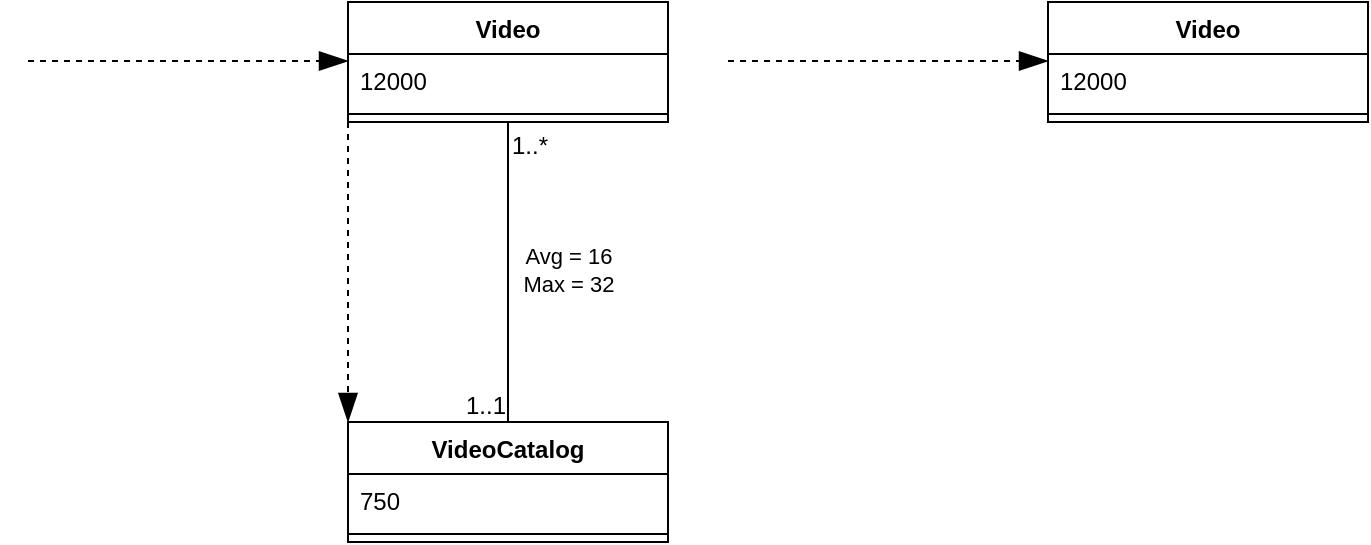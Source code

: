 <mxfile version="22.1.7" type="github" pages="13">
  <diagram name="Page-1" id="8zndmoRGGSP9FW35cJ_G">
    <mxGraphModel dx="794" dy="428" grid="1" gridSize="10" guides="1" tooltips="1" connect="1" arrows="1" fold="1" page="1" pageScale="1" pageWidth="850" pageHeight="1100" math="0" shadow="0">
      <root>
        <mxCell id="0" />
        <mxCell id="1" parent="0" />
        <mxCell id="oubgCRZsgGD5w85jZlzd-23" value="" style="endArrow=none;html=1;rounded=0;entryX=0.5;entryY=0;entryDx=0;entryDy=0;edgeStyle=orthogonalEdgeStyle;exitX=0.5;exitY=1;exitDx=0;exitDy=0;" parent="1" source="oubgCRZsgGD5w85jZlzd-27" target="oubgCRZsgGD5w85jZlzd-34" edge="1">
          <mxGeometry relative="1" as="geometry">
            <mxPoint x="499.75" y="780" as="sourcePoint" />
            <mxPoint x="539.75" y="900" as="targetPoint" />
          </mxGeometry>
        </mxCell>
        <mxCell id="oubgCRZsgGD5w85jZlzd-24" value="1..*" style="resizable=0;html=1;whiteSpace=wrap;align=left;verticalAlign=bottom;" parent="oubgCRZsgGD5w85jZlzd-23" connectable="0" vertex="1">
          <mxGeometry x="-1" relative="1" as="geometry">
            <mxPoint y="20" as="offset" />
          </mxGeometry>
        </mxCell>
        <mxCell id="oubgCRZsgGD5w85jZlzd-25" value="1..1" style="resizable=0;html=1;whiteSpace=wrap;align=right;verticalAlign=bottom;" parent="oubgCRZsgGD5w85jZlzd-23" connectable="0" vertex="1">
          <mxGeometry x="1" relative="1" as="geometry" />
        </mxCell>
        <mxCell id="oubgCRZsgGD5w85jZlzd-42" value="&lt;div&gt;Avg = 16&lt;br&gt;&lt;/div&gt;&lt;div&gt;Max = 32&lt;br&gt;&lt;/div&gt;" style="edgeLabel;html=1;align=center;verticalAlign=middle;resizable=0;points=[];" parent="oubgCRZsgGD5w85jZlzd-23" vertex="1" connectable="0">
          <mxGeometry x="-0.013" y="-1" relative="1" as="geometry">
            <mxPoint x="31" as="offset" />
          </mxGeometry>
        </mxCell>
        <mxCell id="oubgCRZsgGD5w85jZlzd-27" value="Video" style="swimlane;fontStyle=1;align=center;verticalAlign=top;childLayout=stackLayout;horizontal=1;startSize=26;horizontalStack=0;resizeParent=1;resizeParentMax=0;resizeLast=0;collapsible=1;marginBottom=0;whiteSpace=wrap;html=1;" parent="1" vertex="1">
          <mxGeometry x="440" y="700" width="160" height="60" as="geometry" />
        </mxCell>
        <mxCell id="oubgCRZsgGD5w85jZlzd-28" value="12000" style="text;strokeColor=none;fillColor=none;align=left;verticalAlign=top;spacingLeft=4;spacingRight=4;overflow=hidden;rotatable=0;points=[[0,0.5],[1,0.5]];portConstraint=eastwest;whiteSpace=wrap;html=1;" parent="oubgCRZsgGD5w85jZlzd-27" vertex="1">
          <mxGeometry y="26" width="160" height="26" as="geometry" />
        </mxCell>
        <mxCell id="oubgCRZsgGD5w85jZlzd-29" value="" style="line;strokeWidth=1;fillColor=none;align=left;verticalAlign=middle;spacingTop=-1;spacingLeft=3;spacingRight=3;rotatable=0;labelPosition=right;points=[];portConstraint=eastwest;strokeColor=inherit;" parent="oubgCRZsgGD5w85jZlzd-27" vertex="1">
          <mxGeometry y="52" width="160" height="8" as="geometry" />
        </mxCell>
        <mxCell id="oubgCRZsgGD5w85jZlzd-34" value="VideoCatalog" style="swimlane;fontStyle=1;align=center;verticalAlign=top;childLayout=stackLayout;horizontal=1;startSize=26;horizontalStack=0;resizeParent=1;resizeParentMax=0;resizeLast=0;collapsible=1;marginBottom=0;whiteSpace=wrap;html=1;" parent="1" vertex="1">
          <mxGeometry x="440" y="910" width="160" height="60" as="geometry" />
        </mxCell>
        <mxCell id="oubgCRZsgGD5w85jZlzd-35" value="750" style="text;strokeColor=none;fillColor=none;align=left;verticalAlign=top;spacingLeft=4;spacingRight=4;overflow=hidden;rotatable=0;points=[[0,0.5],[1,0.5]];portConstraint=eastwest;whiteSpace=wrap;html=1;" parent="oubgCRZsgGD5w85jZlzd-34" vertex="1">
          <mxGeometry y="26" width="160" height="26" as="geometry" />
        </mxCell>
        <mxCell id="oubgCRZsgGD5w85jZlzd-36" value="" style="line;strokeWidth=1;fillColor=none;align=left;verticalAlign=middle;spacingTop=-1;spacingLeft=3;spacingRight=3;rotatable=0;labelPosition=right;points=[];portConstraint=eastwest;strokeColor=inherit;" parent="oubgCRZsgGD5w85jZlzd-34" vertex="1">
          <mxGeometry y="52" width="160" height="8" as="geometry" />
        </mxCell>
        <mxCell id="oubgCRZsgGD5w85jZlzd-38" value="" style="endArrow=blockThin;dashed=1;endFill=1;endSize=12;html=1;rounded=0;" parent="1" edge="1">
          <mxGeometry width="160" relative="1" as="geometry">
            <mxPoint x="280" y="729.5" as="sourcePoint" />
            <mxPoint x="440" y="729.5" as="targetPoint" />
          </mxGeometry>
        </mxCell>
        <mxCell id="oubgCRZsgGD5w85jZlzd-39" value="" style="endArrow=blockThin;dashed=1;endFill=1;endSize=12;html=1;rounded=0;exitX=0;exitY=1;exitDx=0;exitDy=0;entryX=0;entryY=0;entryDx=0;entryDy=0;" parent="1" source="oubgCRZsgGD5w85jZlzd-27" target="oubgCRZsgGD5w85jZlzd-34" edge="1">
          <mxGeometry width="160" relative="1" as="geometry">
            <mxPoint x="380" y="780" as="sourcePoint" />
            <mxPoint x="380" y="910" as="targetPoint" />
          </mxGeometry>
        </mxCell>
        <mxCell id="Sg9U2hRIsdWoWbIAjD2T-41" value="Video" style="swimlane;fontStyle=1;align=center;verticalAlign=top;childLayout=stackLayout;horizontal=1;startSize=26;horizontalStack=0;resizeParent=1;resizeParentMax=0;resizeLast=0;collapsible=1;marginBottom=0;whiteSpace=wrap;html=1;" parent="1" vertex="1">
          <mxGeometry x="790" y="700" width="160" height="60" as="geometry" />
        </mxCell>
        <mxCell id="Sg9U2hRIsdWoWbIAjD2T-42" value="12000" style="text;strokeColor=none;fillColor=none;align=left;verticalAlign=top;spacingLeft=4;spacingRight=4;overflow=hidden;rotatable=0;points=[[0,0.5],[1,0.5]];portConstraint=eastwest;whiteSpace=wrap;html=1;" parent="Sg9U2hRIsdWoWbIAjD2T-41" vertex="1">
          <mxGeometry y="26" width="160" height="26" as="geometry" />
        </mxCell>
        <mxCell id="Sg9U2hRIsdWoWbIAjD2T-43" value="" style="line;strokeWidth=1;fillColor=none;align=left;verticalAlign=middle;spacingTop=-1;spacingLeft=3;spacingRight=3;rotatable=0;labelPosition=right;points=[];portConstraint=eastwest;strokeColor=inherit;" parent="Sg9U2hRIsdWoWbIAjD2T-41" vertex="1">
          <mxGeometry y="52" width="160" height="8" as="geometry" />
        </mxCell>
        <mxCell id="Sg9U2hRIsdWoWbIAjD2T-47" value="" style="endArrow=blockThin;dashed=1;endFill=1;endSize=12;html=1;rounded=0;" parent="1" edge="1">
          <mxGeometry width="160" relative="1" as="geometry">
            <mxPoint x="630" y="729.5" as="sourcePoint" />
            <mxPoint x="790" y="729.5" as="targetPoint" />
          </mxGeometry>
        </mxCell>
      </root>
    </mxGraphModel>
  </diagram>
  <diagram id="RqBjmB8ws8-ZGiWc76XD" name="Page-2">
    <mxGraphModel dx="794" dy="428" grid="1" gridSize="10" guides="1" tooltips="1" connect="1" arrows="1" fold="1" page="1" pageScale="1" pageWidth="850" pageHeight="1100" math="0" shadow="0">
      <root>
        <mxCell id="0" />
        <mxCell id="1" parent="0" />
        <mxCell id="eXPibMoz9jVK8KqCAW26-1" value="Video" style="swimlane;fontStyle=1;align=center;verticalAlign=top;childLayout=stackLayout;horizontal=1;startSize=26;horizontalStack=0;resizeParent=1;resizeParentMax=0;resizeLast=0;collapsible=1;marginBottom=0;whiteSpace=wrap;html=1;" parent="1" vertex="1">
          <mxGeometry x="790" y="700" width="160" height="60" as="geometry" />
        </mxCell>
        <mxCell id="eXPibMoz9jVK8KqCAW26-2" value="12000" style="text;strokeColor=none;fillColor=none;align=left;verticalAlign=top;spacingLeft=4;spacingRight=4;overflow=hidden;rotatable=0;points=[[0,0.5],[1,0.5]];portConstraint=eastwest;whiteSpace=wrap;html=1;" parent="eXPibMoz9jVK8KqCAW26-1" vertex="1">
          <mxGeometry y="26" width="160" height="26" as="geometry" />
        </mxCell>
        <mxCell id="eXPibMoz9jVK8KqCAW26-3" value="" style="line;strokeWidth=1;fillColor=none;align=left;verticalAlign=middle;spacingTop=-1;spacingLeft=3;spacingRight=3;rotatable=0;labelPosition=right;points=[];portConstraint=eastwest;strokeColor=inherit;" parent="eXPibMoz9jVK8KqCAW26-1" vertex="1">
          <mxGeometry y="52" width="160" height="8" as="geometry" />
        </mxCell>
        <mxCell id="eXPibMoz9jVK8KqCAW26-4" value="" style="endArrow=blockThin;dashed=1;endFill=1;endSize=12;html=1;rounded=0;" parent="1" edge="1">
          <mxGeometry width="160" relative="1" as="geometry">
            <mxPoint x="630" y="729.5" as="sourcePoint" />
            <mxPoint x="790" y="729.5" as="targetPoint" />
          </mxGeometry>
        </mxCell>
      </root>
    </mxGraphModel>
  </diagram>
  <diagram id="A3CIpt2fGK6rwuqY_f4z" name="Page-3">
    <mxGraphModel dx="794" dy="428" grid="1" gridSize="10" guides="1" tooltips="1" connect="1" arrows="1" fold="1" page="1" pageScale="1" pageWidth="850" pageHeight="1100" math="0" shadow="0">
      <root>
        <mxCell id="0" />
        <mxCell id="1" parent="0" />
        <mxCell id="uZHLvwf--MaZreyzb35A-1" value="" style="endArrow=none;html=1;rounded=0;entryX=0.5;entryY=0;entryDx=0;entryDy=0;edgeStyle=orthogonalEdgeStyle;exitX=0.5;exitY=1;exitDx=0;exitDy=0;" parent="1" source="uZHLvwf--MaZreyzb35A-5" target="uZHLvwf--MaZreyzb35A-8" edge="1">
          <mxGeometry relative="1" as="geometry">
            <mxPoint x="289.75" y="720" as="sourcePoint" />
            <mxPoint x="329.75" y="840" as="targetPoint" />
          </mxGeometry>
        </mxCell>
        <mxCell id="uZHLvwf--MaZreyzb35A-2" value="1..*" style="resizable=0;html=1;whiteSpace=wrap;align=left;verticalAlign=bottom;" parent="uZHLvwf--MaZreyzb35A-1" connectable="0" vertex="1">
          <mxGeometry x="-1" relative="1" as="geometry">
            <mxPoint y="20" as="offset" />
          </mxGeometry>
        </mxCell>
        <mxCell id="uZHLvwf--MaZreyzb35A-3" value="1..1" style="resizable=0;html=1;whiteSpace=wrap;align=right;verticalAlign=bottom;" parent="uZHLvwf--MaZreyzb35A-1" connectable="0" vertex="1">
          <mxGeometry x="1" relative="1" as="geometry" />
        </mxCell>
        <mxCell id="uZHLvwf--MaZreyzb35A-4" value="&lt;div&gt;Avg = 5&lt;br&gt;&lt;/div&gt;&lt;div&gt;Max = 10&lt;br&gt;&lt;/div&gt;" style="edgeLabel;html=1;align=center;verticalAlign=middle;resizable=0;points=[];" parent="uZHLvwf--MaZreyzb35A-1" vertex="1" connectable="0">
          <mxGeometry x="-0.013" y="-1" relative="1" as="geometry">
            <mxPoint x="31" as="offset" />
          </mxGeometry>
        </mxCell>
        <mxCell id="uZHLvwf--MaZreyzb35A-5" value="Video" style="swimlane;fontStyle=1;align=center;verticalAlign=top;childLayout=stackLayout;horizontal=1;startSize=26;horizontalStack=0;resizeParent=1;resizeParentMax=0;resizeLast=0;collapsible=1;marginBottom=0;whiteSpace=wrap;html=1;" parent="1" vertex="1">
          <mxGeometry x="230" y="640" width="160" height="60" as="geometry" />
        </mxCell>
        <mxCell id="uZHLvwf--MaZreyzb35A-6" value="12000" style="text;strokeColor=none;fillColor=none;align=left;verticalAlign=top;spacingLeft=4;spacingRight=4;overflow=hidden;rotatable=0;points=[[0,0.5],[1,0.5]];portConstraint=eastwest;whiteSpace=wrap;html=1;" parent="uZHLvwf--MaZreyzb35A-5" vertex="1">
          <mxGeometry y="26" width="160" height="26" as="geometry" />
        </mxCell>
        <mxCell id="uZHLvwf--MaZreyzb35A-7" value="" style="line;strokeWidth=1;fillColor=none;align=left;verticalAlign=middle;spacingTop=-1;spacingLeft=3;spacingRight=3;rotatable=0;labelPosition=right;points=[];portConstraint=eastwest;strokeColor=inherit;" parent="uZHLvwf--MaZreyzb35A-5" vertex="1">
          <mxGeometry y="52" width="160" height="8" as="geometry" />
        </mxCell>
        <mxCell id="uZHLvwf--MaZreyzb35A-8" value="VideoMemberRental" style="swimlane;fontStyle=1;align=center;verticalAlign=top;childLayout=stackLayout;horizontal=1;startSize=26;horizontalStack=0;resizeParent=1;resizeParentMax=0;resizeLast=0;collapsible=1;marginBottom=0;whiteSpace=wrap;html=1;" parent="1" vertex="1">
          <mxGeometry x="230" y="850" width="160" height="60" as="geometry" />
        </mxCell>
        <mxCell id="uZHLvwf--MaZreyzb35A-9" value="60000" style="text;strokeColor=none;fillColor=none;align=left;verticalAlign=top;spacingLeft=4;spacingRight=4;overflow=hidden;rotatable=0;points=[[0,0.5],[1,0.5]];portConstraint=eastwest;whiteSpace=wrap;html=1;" parent="uZHLvwf--MaZreyzb35A-8" vertex="1">
          <mxGeometry y="26" width="160" height="26" as="geometry" />
        </mxCell>
        <mxCell id="uZHLvwf--MaZreyzb35A-10" value="" style="line;strokeWidth=1;fillColor=none;align=left;verticalAlign=middle;spacingTop=-1;spacingLeft=3;spacingRight=3;rotatable=0;labelPosition=right;points=[];portConstraint=eastwest;strokeColor=inherit;" parent="uZHLvwf--MaZreyzb35A-8" vertex="1">
          <mxGeometry y="52" width="160" height="8" as="geometry" />
        </mxCell>
        <mxCell id="uZHLvwf--MaZreyzb35A-11" value="" style="endArrow=blockThin;dashed=1;endFill=1;endSize=12;html=1;rounded=0;exitX=0;exitY=1;exitDx=0;exitDy=0;entryX=0;entryY=0;entryDx=0;entryDy=0;" parent="1" source="uZHLvwf--MaZreyzb35A-5" target="uZHLvwf--MaZreyzb35A-8" edge="1">
          <mxGeometry width="160" relative="1" as="geometry">
            <mxPoint x="170" y="720" as="sourcePoint" />
            <mxPoint x="170" y="850" as="targetPoint" />
          </mxGeometry>
        </mxCell>
        <mxCell id="kSC9oeQ1fjTpK-mGKVbh-1" value="" style="endArrow=blockThin;dashed=1;endFill=1;endSize=12;html=1;rounded=0;entryX=0;entryY=0.5;entryDx=0;entryDy=0;" edge="1" parent="1" target="uZHLvwf--MaZreyzb35A-5">
          <mxGeometry width="160" relative="1" as="geometry">
            <mxPoint x="90" y="670" as="sourcePoint" />
            <mxPoint x="210" y="669.5" as="targetPoint" />
          </mxGeometry>
        </mxCell>
      </root>
    </mxGraphModel>
  </diagram>
  <diagram id="MyeqQbY0si9t0fEm3SNW" name="Page-4">
    <mxGraphModel dx="794" dy="428" grid="1" gridSize="10" guides="1" tooltips="1" connect="1" arrows="1" fold="1" page="1" pageScale="1" pageWidth="850" pageHeight="1100" math="0" shadow="0">
      <root>
        <mxCell id="0" />
        <mxCell id="1" parent="0" />
        <mxCell id="2Ktxm0EeFWOukJVFdq4J-1" value="" style="endArrow=none;html=1;rounded=0;entryX=0.5;entryY=0;entryDx=0;entryDy=0;edgeStyle=orthogonalEdgeStyle;exitX=0.5;exitY=1;exitDx=0;exitDy=0;" edge="1" parent="1" source="2Ktxm0EeFWOukJVFdq4J-5" target="2Ktxm0EeFWOukJVFdq4J-8">
          <mxGeometry relative="1" as="geometry">
            <mxPoint x="289.75" y="720" as="sourcePoint" />
            <mxPoint x="329.75" y="840" as="targetPoint" />
          </mxGeometry>
        </mxCell>
        <mxCell id="2Ktxm0EeFWOukJVFdq4J-2" value="1..*" style="resizable=0;html=1;whiteSpace=wrap;align=left;verticalAlign=bottom;" connectable="0" vertex="1" parent="2Ktxm0EeFWOukJVFdq4J-1">
          <mxGeometry x="-1" relative="1" as="geometry">
            <mxPoint y="20" as="offset" />
          </mxGeometry>
        </mxCell>
        <mxCell id="2Ktxm0EeFWOukJVFdq4J-3" value="1..1" style="resizable=0;html=1;whiteSpace=wrap;align=right;verticalAlign=bottom;" connectable="0" vertex="1" parent="2Ktxm0EeFWOukJVFdq4J-1">
          <mxGeometry x="1" relative="1" as="geometry" />
        </mxCell>
        <mxCell id="2Ktxm0EeFWOukJVFdq4J-4" value="&lt;div&gt;Avg = 30&lt;br&gt;&lt;/div&gt;&lt;div&gt;Max = 60&lt;/div&gt;" style="edgeLabel;html=1;align=center;verticalAlign=middle;resizable=0;points=[];" vertex="1" connectable="0" parent="2Ktxm0EeFWOukJVFdq4J-1">
          <mxGeometry x="-0.013" y="-1" relative="1" as="geometry">
            <mxPoint x="31" as="offset" />
          </mxGeometry>
        </mxCell>
        <mxCell id="2Ktxm0EeFWOukJVFdq4J-5" value="Branch" style="swimlane;fontStyle=1;align=center;verticalAlign=top;childLayout=stackLayout;horizontal=1;startSize=26;horizontalStack=0;resizeParent=1;resizeParentMax=0;resizeLast=0;collapsible=1;marginBottom=0;whiteSpace=wrap;html=1;" vertex="1" parent="1">
          <mxGeometry x="230" y="640" width="160" height="60" as="geometry" />
        </mxCell>
        <mxCell id="2Ktxm0EeFWOukJVFdq4J-6" value="100" style="text;strokeColor=none;fillColor=none;align=left;verticalAlign=top;spacingLeft=4;spacingRight=4;overflow=hidden;rotatable=0;points=[[0,0.5],[1,0.5]];portConstraint=eastwest;whiteSpace=wrap;html=1;" vertex="1" parent="2Ktxm0EeFWOukJVFdq4J-5">
          <mxGeometry y="26" width="160" height="26" as="geometry" />
        </mxCell>
        <mxCell id="2Ktxm0EeFWOukJVFdq4J-7" value="" style="line;strokeWidth=1;fillColor=none;align=left;verticalAlign=middle;spacingTop=-1;spacingLeft=3;spacingRight=3;rotatable=0;labelPosition=right;points=[];portConstraint=eastwest;strokeColor=inherit;" vertex="1" parent="2Ktxm0EeFWOukJVFdq4J-5">
          <mxGeometry y="52" width="160" height="8" as="geometry" />
        </mxCell>
        <mxCell id="2Ktxm0EeFWOukJVFdq4J-8" value="Staff" style="swimlane;fontStyle=1;align=center;verticalAlign=top;childLayout=stackLayout;horizontal=1;startSize=26;horizontalStack=0;resizeParent=1;resizeParentMax=0;resizeLast=0;collapsible=1;marginBottom=0;whiteSpace=wrap;html=1;" vertex="1" parent="1">
          <mxGeometry x="230" y="850" width="160" height="60" as="geometry" />
        </mxCell>
        <mxCell id="2Ktxm0EeFWOukJVFdq4J-9" value="3000" style="text;strokeColor=none;fillColor=none;align=left;verticalAlign=top;spacingLeft=4;spacingRight=4;overflow=hidden;rotatable=0;points=[[0,0.5],[1,0.5]];portConstraint=eastwest;whiteSpace=wrap;html=1;" vertex="1" parent="2Ktxm0EeFWOukJVFdq4J-8">
          <mxGeometry y="26" width="160" height="26" as="geometry" />
        </mxCell>
        <mxCell id="2Ktxm0EeFWOukJVFdq4J-10" value="" style="line;strokeWidth=1;fillColor=none;align=left;verticalAlign=middle;spacingTop=-1;spacingLeft=3;spacingRight=3;rotatable=0;labelPosition=right;points=[];portConstraint=eastwest;strokeColor=inherit;" vertex="1" parent="2Ktxm0EeFWOukJVFdq4J-8">
          <mxGeometry y="52" width="160" height="8" as="geometry" />
        </mxCell>
        <mxCell id="2Ktxm0EeFWOukJVFdq4J-11" value="" style="endArrow=blockThin;dashed=1;endFill=1;endSize=12;html=1;rounded=0;exitX=0;exitY=0;exitDx=0;exitDy=0;entryX=0;entryY=1;entryDx=0;entryDy=0;" edge="1" parent="1" source="2Ktxm0EeFWOukJVFdq4J-8" target="2Ktxm0EeFWOukJVFdq4J-5">
          <mxGeometry width="160" relative="1" as="geometry">
            <mxPoint x="80" y="700" as="sourcePoint" />
            <mxPoint x="80" y="850" as="targetPoint" />
          </mxGeometry>
        </mxCell>
      </root>
    </mxGraphModel>
  </diagram>
  <diagram id="QPhwIjMVCmkgzqOqMrZy" name="Page-5">
    <mxGraphModel dx="794" dy="428" grid="1" gridSize="10" guides="1" tooltips="1" connect="1" arrows="1" fold="1" page="1" pageScale="1" pageWidth="850" pageHeight="1100" math="0" shadow="0">
      <root>
        <mxCell id="0" />
        <mxCell id="1" parent="0" />
        <mxCell id="9i_pTZtUAGtCZqcwmzKm-1" value="Staff" style="swimlane;fontStyle=1;align=center;verticalAlign=top;childLayout=stackLayout;horizontal=1;startSize=26;horizontalStack=0;resizeParent=1;resizeParentMax=0;resizeLast=0;collapsible=1;marginBottom=0;whiteSpace=wrap;html=1;" vertex="1" parent="1">
          <mxGeometry x="300" y="780" width="160" height="60" as="geometry" />
        </mxCell>
        <mxCell id="9i_pTZtUAGtCZqcwmzKm-2" value="3000" style="text;strokeColor=none;fillColor=none;align=left;verticalAlign=top;spacingLeft=4;spacingRight=4;overflow=hidden;rotatable=0;points=[[0,0.5],[1,0.5]];portConstraint=eastwest;whiteSpace=wrap;html=1;" vertex="1" parent="9i_pTZtUAGtCZqcwmzKm-1">
          <mxGeometry y="26" width="160" height="26" as="geometry" />
        </mxCell>
        <mxCell id="9i_pTZtUAGtCZqcwmzKm-3" value="" style="line;strokeWidth=1;fillColor=none;align=left;verticalAlign=middle;spacingTop=-1;spacingLeft=3;spacingRight=3;rotatable=0;labelPosition=right;points=[];portConstraint=eastwest;strokeColor=inherit;" vertex="1" parent="9i_pTZtUAGtCZqcwmzKm-1">
          <mxGeometry y="52" width="160" height="8" as="geometry" />
        </mxCell>
        <mxCell id="7ndAOg9JvIaBs_UPjWLD-1" value="" style="endArrow=blockThin;dashed=1;endFill=1;endSize=12;html=1;rounded=0;entryX=0;entryY=0.5;entryDx=0;entryDy=0;" edge="1" parent="1" target="9i_pTZtUAGtCZqcwmzKm-1">
          <mxGeometry width="160" relative="1" as="geometry">
            <mxPoint x="180" y="810" as="sourcePoint" />
            <mxPoint x="270" y="820" as="targetPoint" />
          </mxGeometry>
        </mxCell>
      </root>
    </mxGraphModel>
  </diagram>
  <diagram id="lAqT0I13JaN6s7Ubmxv6" name="Page-6">
    <mxGraphModel dx="1644" dy="428" grid="1" gridSize="10" guides="1" tooltips="1" connect="1" arrows="1" fold="1" page="1" pageScale="1" pageWidth="850" pageHeight="1100" math="0" shadow="0">
      <root>
        <mxCell id="0" />
        <mxCell id="1" parent="0" />
        <mxCell id="KFLCj11fPE-BJLLpyW5a-1" value="Branch" style="swimlane;fontStyle=1;align=center;verticalAlign=top;childLayout=stackLayout;horizontal=1;startSize=26;horizontalStack=0;resizeParent=1;resizeParentMax=0;resizeLast=0;collapsible=1;marginBottom=0;whiteSpace=wrap;html=1;" vertex="1" parent="1">
          <mxGeometry x="120" y="430" width="160" height="60" as="geometry" />
        </mxCell>
        <mxCell id="KFLCj11fPE-BJLLpyW5a-2" value="100" style="text;strokeColor=none;fillColor=none;align=left;verticalAlign=top;spacingLeft=4;spacingRight=4;overflow=hidden;rotatable=0;points=[[0,0.5],[1,0.5]];portConstraint=eastwest;whiteSpace=wrap;html=1;" vertex="1" parent="KFLCj11fPE-BJLLpyW5a-1">
          <mxGeometry y="26" width="160" height="26" as="geometry" />
        </mxCell>
        <mxCell id="KFLCj11fPE-BJLLpyW5a-3" value="" style="line;strokeWidth=1;fillColor=none;align=left;verticalAlign=middle;spacingTop=-1;spacingLeft=3;spacingRight=3;rotatable=0;labelPosition=right;points=[];portConstraint=eastwest;strokeColor=inherit;" vertex="1" parent="KFLCj11fPE-BJLLpyW5a-1">
          <mxGeometry y="52" width="160" height="8" as="geometry" />
        </mxCell>
        <mxCell id="dfufCNF8WeNuCIZaanJe-12" value="" style="endArrow=none;html=1;rounded=0;entryX=0.5;entryY=0;entryDx=0;entryDy=0;edgeStyle=orthogonalEdgeStyle;exitX=0.5;exitY=1;exitDx=0;exitDy=0;" edge="1" parent="1" source="dfufCNF8WeNuCIZaanJe-16" target="dfufCNF8WeNuCIZaanJe-19">
          <mxGeometry relative="1" as="geometry">
            <mxPoint x="499.75" y="510" as="sourcePoint" />
            <mxPoint x="539.75" y="630" as="targetPoint" />
          </mxGeometry>
        </mxCell>
        <mxCell id="dfufCNF8WeNuCIZaanJe-13" value="0..*" style="resizable=0;html=1;whiteSpace=wrap;align=left;verticalAlign=bottom;" connectable="0" vertex="1" parent="dfufCNF8WeNuCIZaanJe-12">
          <mxGeometry x="-1" relative="1" as="geometry">
            <mxPoint y="20" as="offset" />
          </mxGeometry>
        </mxCell>
        <mxCell id="dfufCNF8WeNuCIZaanJe-14" value="1..1" style="resizable=0;html=1;whiteSpace=wrap;align=right;verticalAlign=bottom;" connectable="0" vertex="1" parent="dfufCNF8WeNuCIZaanJe-12">
          <mxGeometry x="1" relative="1" as="geometry" />
        </mxCell>
        <mxCell id="dfufCNF8WeNuCIZaanJe-15" value="&lt;div&gt;Avg = 5&lt;br&gt;&lt;/div&gt;&lt;div&gt;Max = 10&lt;br&gt;&lt;/div&gt;" style="edgeLabel;html=1;align=center;verticalAlign=middle;resizable=0;points=[];" vertex="1" connectable="0" parent="dfufCNF8WeNuCIZaanJe-12">
          <mxGeometry x="-0.013" y="-1" relative="1" as="geometry">
            <mxPoint x="31" as="offset" />
          </mxGeometry>
        </mxCell>
        <mxCell id="dfufCNF8WeNuCIZaanJe-16" value="Video" style="swimlane;fontStyle=1;align=center;verticalAlign=top;childLayout=stackLayout;horizontal=1;startSize=26;horizontalStack=0;resizeParent=1;resizeParentMax=0;resizeLast=0;collapsible=1;marginBottom=0;whiteSpace=wrap;html=1;" vertex="1" parent="1">
          <mxGeometry x="440" y="430" width="160" height="60" as="geometry" />
        </mxCell>
        <mxCell id="dfufCNF8WeNuCIZaanJe-17" value="12000" style="text;strokeColor=none;fillColor=none;align=left;verticalAlign=top;spacingLeft=4;spacingRight=4;overflow=hidden;rotatable=0;points=[[0,0.5],[1,0.5]];portConstraint=eastwest;whiteSpace=wrap;html=1;" vertex="1" parent="dfufCNF8WeNuCIZaanJe-16">
          <mxGeometry y="26" width="160" height="26" as="geometry" />
        </mxCell>
        <mxCell id="dfufCNF8WeNuCIZaanJe-18" value="" style="line;strokeWidth=1;fillColor=none;align=left;verticalAlign=middle;spacingTop=-1;spacingLeft=3;spacingRight=3;rotatable=0;labelPosition=right;points=[];portConstraint=eastwest;strokeColor=inherit;" vertex="1" parent="dfufCNF8WeNuCIZaanJe-16">
          <mxGeometry y="52" width="160" height="8" as="geometry" />
        </mxCell>
        <mxCell id="dfufCNF8WeNuCIZaanJe-19" value="VideoMemberRental" style="swimlane;fontStyle=1;align=center;verticalAlign=top;childLayout=stackLayout;horizontal=1;startSize=26;horizontalStack=0;resizeParent=1;resizeParentMax=0;resizeLast=0;collapsible=1;marginBottom=0;whiteSpace=wrap;html=1;" vertex="1" parent="1">
          <mxGeometry x="440" y="640" width="160" height="60" as="geometry" />
        </mxCell>
        <mxCell id="dfufCNF8WeNuCIZaanJe-20" value="60000" style="text;strokeColor=none;fillColor=none;align=left;verticalAlign=top;spacingLeft=4;spacingRight=4;overflow=hidden;rotatable=0;points=[[0,0.5],[1,0.5]];portConstraint=eastwest;whiteSpace=wrap;html=1;" vertex="1" parent="dfufCNF8WeNuCIZaanJe-19">
          <mxGeometry y="26" width="160" height="26" as="geometry" />
        </mxCell>
        <mxCell id="dfufCNF8WeNuCIZaanJe-21" value="" style="line;strokeWidth=1;fillColor=none;align=left;verticalAlign=middle;spacingTop=-1;spacingLeft=3;spacingRight=3;rotatable=0;labelPosition=right;points=[];portConstraint=eastwest;strokeColor=inherit;" vertex="1" parent="dfufCNF8WeNuCIZaanJe-19">
          <mxGeometry y="52" width="160" height="8" as="geometry" />
        </mxCell>
        <mxCell id="dfufCNF8WeNuCIZaanJe-22" value="" style="endArrow=blockThin;dashed=1;endFill=1;endSize=12;html=1;rounded=0;exitX=0;exitY=1;exitDx=0;exitDy=0;entryX=0;entryY=0;entryDx=0;entryDy=0;" edge="1" parent="1" source="dfufCNF8WeNuCIZaanJe-16" target="dfufCNF8WeNuCIZaanJe-19">
          <mxGeometry width="160" relative="1" as="geometry">
            <mxPoint x="380" y="510" as="sourcePoint" />
            <mxPoint x="380" y="640" as="targetPoint" />
          </mxGeometry>
        </mxCell>
        <mxCell id="GftjugsbYjUYiBpmwVGw-1" value="" style="endArrow=blockThin;dashed=1;endFill=1;endSize=12;html=1;rounded=0;entryX=0;entryY=0.5;entryDx=0;entryDy=0;" edge="1" parent="1" target="KFLCj11fPE-BJLLpyW5a-1">
          <mxGeometry width="160" relative="1" as="geometry">
            <mxPoint x="-20" y="460" as="sourcePoint" />
            <mxPoint x="-40" y="660" as="targetPoint" />
          </mxGeometry>
        </mxCell>
        <mxCell id="GftjugsbYjUYiBpmwVGw-2" value="" style="endArrow=blockThin;dashed=1;endFill=1;endSize=12;html=1;rounded=0;exitX=1;exitY=1;exitDx=0;exitDy=0;entryX=0;entryY=1;entryDx=0;entryDy=0;" edge="1" parent="1" source="KFLCj11fPE-BJLLpyW5a-1" target="dfufCNF8WeNuCIZaanJe-16">
          <mxGeometry width="160" relative="1" as="geometry">
            <mxPoint x="360" y="360" as="sourcePoint" />
            <mxPoint x="360" y="510" as="targetPoint" />
          </mxGeometry>
        </mxCell>
        <mxCell id="GftjugsbYjUYiBpmwVGw-3" value="" style="endArrow=none;html=1;rounded=0;entryX=1;entryY=0.5;entryDx=0;entryDy=0;edgeStyle=orthogonalEdgeStyle;exitX=0;exitY=0.5;exitDx=0;exitDy=0;" edge="1" parent="1" source="dfufCNF8WeNuCIZaanJe-17" target="KFLCj11fPE-BJLLpyW5a-2">
          <mxGeometry relative="1" as="geometry">
            <mxPoint x="330" y="320" as="sourcePoint" />
            <mxPoint x="330" y="470" as="targetPoint" />
          </mxGeometry>
        </mxCell>
        <mxCell id="GftjugsbYjUYiBpmwVGw-4" value="1..*" style="resizable=0;html=1;whiteSpace=wrap;align=left;verticalAlign=bottom;" connectable="0" vertex="1" parent="GftjugsbYjUYiBpmwVGw-3">
          <mxGeometry x="-1" relative="1" as="geometry">
            <mxPoint x="-20" y="1" as="offset" />
          </mxGeometry>
        </mxCell>
        <mxCell id="GftjugsbYjUYiBpmwVGw-5" value="1..1" style="resizable=0;html=1;whiteSpace=wrap;align=right;verticalAlign=bottom;" connectable="0" vertex="1" parent="GftjugsbYjUYiBpmwVGw-3">
          <mxGeometry x="1" relative="1" as="geometry">
            <mxPoint x="20" as="offset" />
          </mxGeometry>
        </mxCell>
        <mxCell id="GftjugsbYjUYiBpmwVGw-6" value="&lt;div&gt;Avg = 120&lt;br&gt;&lt;/div&gt;&lt;div&gt;Max = 240&lt;br&gt;&lt;/div&gt;" style="edgeLabel;html=1;align=center;verticalAlign=middle;resizable=0;points=[];" vertex="1" connectable="0" parent="GftjugsbYjUYiBpmwVGw-3">
          <mxGeometry x="-0.013" y="-1" relative="1" as="geometry">
            <mxPoint x="-1" y="-18" as="offset" />
          </mxGeometry>
        </mxCell>
      </root>
    </mxGraphModel>
  </diagram>
  <diagram id="RKcr-MTvY858bc5qbznT" name="Page-7">
    <mxGraphModel dx="794" dy="428" grid="1" gridSize="10" guides="1" tooltips="1" connect="1" arrows="1" fold="1" page="1" pageScale="1" pageWidth="850" pageHeight="1100" math="0" shadow="0">
      <root>
        <mxCell id="0" />
        <mxCell id="1" parent="0" />
        <mxCell id="UYDMRJYtiV8PaxdG-e8X-1" value="VideoMemberRental" style="swimlane;fontStyle=1;align=center;verticalAlign=top;childLayout=stackLayout;horizontal=1;startSize=26;horizontalStack=0;resizeParent=1;resizeParentMax=0;resizeLast=0;collapsible=1;marginBottom=0;whiteSpace=wrap;html=1;" vertex="1" parent="1">
          <mxGeometry x="345" y="660" width="160" height="60" as="geometry" />
        </mxCell>
        <mxCell id="UYDMRJYtiV8PaxdG-e8X-2" value="60000" style="text;strokeColor=none;fillColor=none;align=left;verticalAlign=top;spacingLeft=4;spacingRight=4;overflow=hidden;rotatable=0;points=[[0,0.5],[1,0.5]];portConstraint=eastwest;whiteSpace=wrap;html=1;" vertex="1" parent="UYDMRJYtiV8PaxdG-e8X-1">
          <mxGeometry y="26" width="160" height="26" as="geometry" />
        </mxCell>
        <mxCell id="UYDMRJYtiV8PaxdG-e8X-3" value="" style="line;strokeWidth=1;fillColor=none;align=left;verticalAlign=middle;spacingTop=-1;spacingLeft=3;spacingRight=3;rotatable=0;labelPosition=right;points=[];portConstraint=eastwest;strokeColor=inherit;" vertex="1" parent="UYDMRJYtiV8PaxdG-e8X-1">
          <mxGeometry y="52" width="160" height="8" as="geometry" />
        </mxCell>
        <mxCell id="R_PS690AWQfTtC0TS775-1" value="" style="endArrow=blockThin;dashed=1;endFill=1;endSize=12;html=1;rounded=0;entryX=0;entryY=0.5;entryDx=0;entryDy=0;" edge="1" parent="1" target="UYDMRJYtiV8PaxdG-e8X-1">
          <mxGeometry width="160" relative="1" as="geometry">
            <mxPoint x="250" y="690" as="sourcePoint" />
            <mxPoint x="330" y="689.5" as="targetPoint" />
          </mxGeometry>
        </mxCell>
      </root>
    </mxGraphModel>
  </diagram>
  <diagram id="7mMaqYLfXdh97TFG-hVp" name="Page-8">
    <mxGraphModel dx="794" dy="428" grid="1" gridSize="10" guides="1" tooltips="1" connect="1" arrows="1" fold="1" page="1" pageScale="1" pageWidth="850" pageHeight="1100" math="0" shadow="0">
      <root>
        <mxCell id="0" />
        <mxCell id="1" parent="0" />
        <mxCell id="15Qhd14yaqZ12e7lJ9t0-1" value="" style="endArrow=none;html=1;rounded=0;entryX=0.5;entryY=0;entryDx=0;entryDy=0;edgeStyle=orthogonalEdgeStyle;exitX=0.5;exitY=1;exitDx=0;exitDy=0;" edge="1" parent="1" source="15Qhd14yaqZ12e7lJ9t0-5" target="15Qhd14yaqZ12e7lJ9t0-8">
          <mxGeometry relative="1" as="geometry">
            <mxPoint x="499.75" y="780" as="sourcePoint" />
            <mxPoint x="539.75" y="900" as="targetPoint" />
          </mxGeometry>
        </mxCell>
        <mxCell id="15Qhd14yaqZ12e7lJ9t0-2" value="1..*" style="resizable=0;html=1;whiteSpace=wrap;align=left;verticalAlign=bottom;" connectable="0" vertex="1" parent="15Qhd14yaqZ12e7lJ9t0-1">
          <mxGeometry x="-1" relative="1" as="geometry">
            <mxPoint y="20" as="offset" />
          </mxGeometry>
        </mxCell>
        <mxCell id="15Qhd14yaqZ12e7lJ9t0-3" value="1..1" style="resizable=0;html=1;whiteSpace=wrap;align=right;verticalAlign=bottom;" connectable="0" vertex="1" parent="15Qhd14yaqZ12e7lJ9t0-1">
          <mxGeometry x="1" relative="1" as="geometry" />
        </mxCell>
        <mxCell id="15Qhd14yaqZ12e7lJ9t0-4" value="&lt;div&gt;Avg = 16&lt;br&gt;&lt;/div&gt;&lt;div&gt;Max = 32&lt;br&gt;&lt;/div&gt;" style="edgeLabel;html=1;align=center;verticalAlign=middle;resizable=0;points=[];" vertex="1" connectable="0" parent="15Qhd14yaqZ12e7lJ9t0-1">
          <mxGeometry x="-0.013" y="-1" relative="1" as="geometry">
            <mxPoint x="31" as="offset" />
          </mxGeometry>
        </mxCell>
        <mxCell id="15Qhd14yaqZ12e7lJ9t0-5" value="Video" style="swimlane;fontStyle=1;align=center;verticalAlign=top;childLayout=stackLayout;horizontal=1;startSize=26;horizontalStack=0;resizeParent=1;resizeParentMax=0;resizeLast=0;collapsible=1;marginBottom=0;whiteSpace=wrap;html=1;" vertex="1" parent="1">
          <mxGeometry x="440" y="700" width="160" height="60" as="geometry" />
        </mxCell>
        <mxCell id="15Qhd14yaqZ12e7lJ9t0-6" value="12000" style="text;strokeColor=none;fillColor=none;align=left;verticalAlign=top;spacingLeft=4;spacingRight=4;overflow=hidden;rotatable=0;points=[[0,0.5],[1,0.5]];portConstraint=eastwest;whiteSpace=wrap;html=1;" vertex="1" parent="15Qhd14yaqZ12e7lJ9t0-5">
          <mxGeometry y="26" width="160" height="26" as="geometry" />
        </mxCell>
        <mxCell id="15Qhd14yaqZ12e7lJ9t0-7" value="" style="line;strokeWidth=1;fillColor=none;align=left;verticalAlign=middle;spacingTop=-1;spacingLeft=3;spacingRight=3;rotatable=0;labelPosition=right;points=[];portConstraint=eastwest;strokeColor=inherit;" vertex="1" parent="15Qhd14yaqZ12e7lJ9t0-5">
          <mxGeometry y="52" width="160" height="8" as="geometry" />
        </mxCell>
        <mxCell id="15Qhd14yaqZ12e7lJ9t0-8" value="VideoCatalog" style="swimlane;fontStyle=1;align=center;verticalAlign=top;childLayout=stackLayout;horizontal=1;startSize=26;horizontalStack=0;resizeParent=1;resizeParentMax=0;resizeLast=0;collapsible=1;marginBottom=0;whiteSpace=wrap;html=1;" vertex="1" parent="1">
          <mxGeometry x="440" y="910" width="160" height="60" as="geometry" />
        </mxCell>
        <mxCell id="15Qhd14yaqZ12e7lJ9t0-9" value="750" style="text;strokeColor=none;fillColor=none;align=left;verticalAlign=top;spacingLeft=4;spacingRight=4;overflow=hidden;rotatable=0;points=[[0,0.5],[1,0.5]];portConstraint=eastwest;whiteSpace=wrap;html=1;" vertex="1" parent="15Qhd14yaqZ12e7lJ9t0-8">
          <mxGeometry y="26" width="160" height="26" as="geometry" />
        </mxCell>
        <mxCell id="15Qhd14yaqZ12e7lJ9t0-10" value="" style="line;strokeWidth=1;fillColor=none;align=left;verticalAlign=middle;spacingTop=-1;spacingLeft=3;spacingRight=3;rotatable=0;labelPosition=right;points=[];portConstraint=eastwest;strokeColor=inherit;" vertex="1" parent="15Qhd14yaqZ12e7lJ9t0-8">
          <mxGeometry y="52" width="160" height="8" as="geometry" />
        </mxCell>
        <mxCell id="15Qhd14yaqZ12e7lJ9t0-11" value="" style="endArrow=blockThin;dashed=1;endFill=1;endSize=12;html=1;rounded=0;entryX=0;entryY=0.5;entryDx=0;entryDy=0;" edge="1" parent="1" target="15Qhd14yaqZ12e7lJ9t0-8">
          <mxGeometry width="160" relative="1" as="geometry">
            <mxPoint x="320" y="940" as="sourcePoint" />
            <mxPoint x="425" y="939.5" as="targetPoint" />
          </mxGeometry>
        </mxCell>
        <mxCell id="15Qhd14yaqZ12e7lJ9t0-12" value="" style="endArrow=blockThin;dashed=1;endFill=1;endSize=12;html=1;rounded=0;exitX=0;exitY=0;exitDx=0;exitDy=0;entryX=0;entryY=1;entryDx=0;entryDy=0;" edge="1" parent="1" source="15Qhd14yaqZ12e7lJ9t0-8" target="15Qhd14yaqZ12e7lJ9t0-5">
          <mxGeometry width="160" relative="1" as="geometry">
            <mxPoint x="350" y="740" as="sourcePoint" />
            <mxPoint x="350" y="890" as="targetPoint" />
          </mxGeometry>
        </mxCell>
        <mxCell id="twlz6b_9BrgDn5Wfc5SR-1" value="VideoMemberRental" style="swimlane;fontStyle=1;align=center;verticalAlign=top;childLayout=stackLayout;horizontal=1;startSize=26;horizontalStack=0;resizeParent=1;resizeParentMax=0;resizeLast=0;collapsible=1;marginBottom=0;whiteSpace=wrap;html=1;" vertex="1" parent="1">
          <mxGeometry x="750" y="700" width="160" height="60" as="geometry" />
        </mxCell>
        <mxCell id="twlz6b_9BrgDn5Wfc5SR-2" value="60000" style="text;strokeColor=none;fillColor=none;align=left;verticalAlign=top;spacingLeft=4;spacingRight=4;overflow=hidden;rotatable=0;points=[[0,0.5],[1,0.5]];portConstraint=eastwest;whiteSpace=wrap;html=1;" vertex="1" parent="twlz6b_9BrgDn5Wfc5SR-1">
          <mxGeometry y="26" width="160" height="26" as="geometry" />
        </mxCell>
        <mxCell id="twlz6b_9BrgDn5Wfc5SR-3" value="" style="line;strokeWidth=1;fillColor=none;align=left;verticalAlign=middle;spacingTop=-1;spacingLeft=3;spacingRight=3;rotatable=0;labelPosition=right;points=[];portConstraint=eastwest;strokeColor=inherit;" vertex="1" parent="twlz6b_9BrgDn5Wfc5SR-1">
          <mxGeometry y="52" width="160" height="8" as="geometry" />
        </mxCell>
        <mxCell id="mRkJiO7gC-MAxENyFXUh-1" value="" style="endArrow=none;html=1;rounded=0;entryX=0;entryY=0.5;entryDx=0;entryDy=0;edgeStyle=orthogonalEdgeStyle;exitX=1;exitY=0.5;exitDx=0;exitDy=0;" edge="1" parent="1" source="15Qhd14yaqZ12e7lJ9t0-6" target="twlz6b_9BrgDn5Wfc5SR-2">
          <mxGeometry relative="1" as="geometry">
            <mxPoint x="720" y="780" as="sourcePoint" />
            <mxPoint x="720" y="930" as="targetPoint" />
          </mxGeometry>
        </mxCell>
        <mxCell id="mRkJiO7gC-MAxENyFXUh-2" value="1..*" style="resizable=0;html=1;whiteSpace=wrap;align=left;verticalAlign=bottom;" connectable="0" vertex="1" parent="mRkJiO7gC-MAxENyFXUh-1">
          <mxGeometry x="-1" relative="1" as="geometry">
            <mxPoint y="20" as="offset" />
          </mxGeometry>
        </mxCell>
        <mxCell id="mRkJiO7gC-MAxENyFXUh-3" value="1..1" style="resizable=0;html=1;whiteSpace=wrap;align=right;verticalAlign=bottom;" connectable="0" vertex="1" parent="mRkJiO7gC-MAxENyFXUh-1">
          <mxGeometry x="1" relative="1" as="geometry" />
        </mxCell>
        <mxCell id="mRkJiO7gC-MAxENyFXUh-4" value="&lt;div&gt;Avg = 5&lt;br&gt;&lt;/div&gt;&lt;div&gt;Max = 10&lt;br&gt;&lt;/div&gt;" style="edgeLabel;html=1;align=center;verticalAlign=middle;resizable=0;points=[];" vertex="1" connectable="0" parent="mRkJiO7gC-MAxENyFXUh-1">
          <mxGeometry x="-0.013" y="-1" relative="1" as="geometry">
            <mxPoint x="6" y="20" as="offset" />
          </mxGeometry>
        </mxCell>
        <mxCell id="wrjDPLi-ltej_XmtUCtR-1" value="" style="endArrow=blockThin;dashed=1;endFill=1;endSize=12;html=1;rounded=0;exitX=1;exitY=0;exitDx=0;exitDy=0;entryX=0;entryY=0;entryDx=0;entryDy=0;" edge="1" parent="1" source="15Qhd14yaqZ12e7lJ9t0-5" target="twlz6b_9BrgDn5Wfc5SR-1">
          <mxGeometry width="160" relative="1" as="geometry">
            <mxPoint x="680" y="780" as="sourcePoint" />
            <mxPoint x="680" y="930" as="targetPoint" />
          </mxGeometry>
        </mxCell>
      </root>
    </mxGraphModel>
  </diagram>
  <diagram id="bNvnmGvjWoHDuo2axn9D" name="Page-9">
    <mxGraphModel dx="794" dy="428" grid="1" gridSize="10" guides="1" tooltips="1" connect="1" arrows="1" fold="1" page="1" pageScale="1" pageWidth="850" pageHeight="1100" math="0" shadow="0">
      <root>
        <mxCell id="0" />
        <mxCell id="1" parent="0" />
        <mxCell id="jzFo1oAV6Am3my5cun3_-1" value="Member" style="swimlane;fontStyle=1;align=center;verticalAlign=top;childLayout=stackLayout;horizontal=1;startSize=26;horizontalStack=0;resizeParent=1;resizeParentMax=0;resizeLast=0;collapsible=1;marginBottom=0;whiteSpace=wrap;html=1;" vertex="1" parent="1">
          <mxGeometry x="345" y="660" width="160" height="60" as="geometry" />
        </mxCell>
        <mxCell id="jzFo1oAV6Am3my5cun3_-2" value="120000" style="text;strokeColor=none;fillColor=none;align=left;verticalAlign=top;spacingLeft=4;spacingRight=4;overflow=hidden;rotatable=0;points=[[0,0.5],[1,0.5]];portConstraint=eastwest;whiteSpace=wrap;html=1;" vertex="1" parent="jzFo1oAV6Am3my5cun3_-1">
          <mxGeometry y="26" width="160" height="26" as="geometry" />
        </mxCell>
        <mxCell id="jzFo1oAV6Am3my5cun3_-3" value="" style="line;strokeWidth=1;fillColor=none;align=left;verticalAlign=middle;spacingTop=-1;spacingLeft=3;spacingRight=3;rotatable=0;labelPosition=right;points=[];portConstraint=eastwest;strokeColor=inherit;" vertex="1" parent="jzFo1oAV6Am3my5cun3_-1">
          <mxGeometry y="52" width="160" height="8" as="geometry" />
        </mxCell>
        <mxCell id="jzFo1oAV6Am3my5cun3_-4" value="" style="endArrow=blockThin;dashed=1;endFill=1;endSize=12;html=1;rounded=0;entryX=0;entryY=0.5;entryDx=0;entryDy=0;" edge="1" parent="1" target="jzFo1oAV6Am3my5cun3_-1">
          <mxGeometry width="160" relative="1" as="geometry">
            <mxPoint x="250" y="690" as="sourcePoint" />
            <mxPoint x="330" y="689.5" as="targetPoint" />
          </mxGeometry>
        </mxCell>
        <mxCell id="5ewYMKq0ShVCzNRUqpCt-1" value="VideoMemberRental" style="swimlane;fontStyle=1;align=center;verticalAlign=top;childLayout=stackLayout;horizontal=1;startSize=26;horizontalStack=0;resizeParent=1;resizeParentMax=0;resizeLast=0;collapsible=1;marginBottom=0;whiteSpace=wrap;html=1;" vertex="1" parent="1">
          <mxGeometry x="345" y="870" width="160" height="60" as="geometry" />
        </mxCell>
        <mxCell id="5ewYMKq0ShVCzNRUqpCt-2" value="60000" style="text;strokeColor=none;fillColor=none;align=left;verticalAlign=top;spacingLeft=4;spacingRight=4;overflow=hidden;rotatable=0;points=[[0,0.5],[1,0.5]];portConstraint=eastwest;whiteSpace=wrap;html=1;" vertex="1" parent="5ewYMKq0ShVCzNRUqpCt-1">
          <mxGeometry y="26" width="160" height="26" as="geometry" />
        </mxCell>
        <mxCell id="5ewYMKq0ShVCzNRUqpCt-3" value="" style="line;strokeWidth=1;fillColor=none;align=left;verticalAlign=middle;spacingTop=-1;spacingLeft=3;spacingRight=3;rotatable=0;labelPosition=right;points=[];portConstraint=eastwest;strokeColor=inherit;" vertex="1" parent="5ewYMKq0ShVCzNRUqpCt-1">
          <mxGeometry y="52" width="160" height="8" as="geometry" />
        </mxCell>
        <mxCell id="5ewYMKq0ShVCzNRUqpCt-4" value="" style="endArrow=none;html=1;rounded=0;entryX=0.5;entryY=1;entryDx=0;entryDy=0;edgeStyle=orthogonalEdgeStyle;exitX=0.5;exitY=0;exitDx=0;exitDy=0;" edge="1" parent="1" source="5ewYMKq0ShVCzNRUqpCt-1" target="jzFo1oAV6Am3my5cun3_-1">
          <mxGeometry relative="1" as="geometry">
            <mxPoint x="560" y="735" as="sourcePoint" />
            <mxPoint x="850" y="707" as="targetPoint" />
          </mxGeometry>
        </mxCell>
        <mxCell id="5ewYMKq0ShVCzNRUqpCt-5" value="" style="resizable=0;html=1;whiteSpace=wrap;align=left;verticalAlign=bottom;" connectable="0" vertex="1" parent="5ewYMKq0ShVCzNRUqpCt-4">
          <mxGeometry x="-1" relative="1" as="geometry" />
        </mxCell>
        <mxCell id="5ewYMKq0ShVCzNRUqpCt-6" value="1..1" style="resizable=0;html=1;whiteSpace=wrap;align=right;verticalAlign=bottom;" connectable="0" vertex="1" parent="5ewYMKq0ShVCzNRUqpCt-4">
          <mxGeometry x="1" relative="1" as="geometry">
            <mxPoint x="25" y="20" as="offset" />
          </mxGeometry>
        </mxCell>
        <mxCell id="5ewYMKq0ShVCzNRUqpCt-7" value="0..*" style="edgeLabel;html=1;align=center;verticalAlign=middle;resizable=0;points=[];" vertex="1" connectable="0" parent="5ewYMKq0ShVCzNRUqpCt-4">
          <mxGeometry x="-0.843" y="3" relative="1" as="geometry">
            <mxPoint x="18" y="2" as="offset" />
          </mxGeometry>
        </mxCell>
        <mxCell id="ts66dLf3t6sbDdIh9irf-2" value="&lt;div&gt;Avg = 2&lt;br&gt;&lt;/div&gt;&lt;div&gt;Max = 4&lt;br&gt;&lt;/div&gt;" style="edgeLabel;html=1;align=center;verticalAlign=middle;resizable=0;points=[];" vertex="1" connectable="0" parent="5ewYMKq0ShVCzNRUqpCt-4">
          <mxGeometry x="0.093" y="-4" relative="1" as="geometry">
            <mxPoint x="21" y="2" as="offset" />
          </mxGeometry>
        </mxCell>
        <mxCell id="5ewYMKq0ShVCzNRUqpCt-8" value="" style="endArrow=blockThin;dashed=1;endFill=1;endSize=12;html=1;rounded=0;entryX=0;entryY=0;entryDx=0;entryDy=0;exitX=0;exitY=1;exitDx=0;exitDy=0;" edge="1" parent="1" source="jzFo1oAV6Am3my5cun3_-1" target="5ewYMKq0ShVCzNRUqpCt-1">
          <mxGeometry width="160" relative="1" as="geometry">
            <mxPoint x="240" y="800" as="sourcePoint" />
            <mxPoint x="335" y="800" as="targetPoint" />
          </mxGeometry>
        </mxCell>
      </root>
    </mxGraphModel>
  </diagram>
  <diagram id="XnPTnPvQpEcTFdKQN58F" name="Page-10">
    <mxGraphModel dx="794" dy="428" grid="1" gridSize="10" guides="1" tooltips="1" connect="1" arrows="1" fold="1" page="1" pageScale="1" pageWidth="850" pageHeight="1100" math="0" shadow="0">
      <root>
        <mxCell id="0" />
        <mxCell id="1" parent="0" />
        <mxCell id="Qjpz2Y03bd9HKoysT-LP-2" value="VideoCatalog" style="swimlane;fontStyle=1;align=center;verticalAlign=top;childLayout=stackLayout;horizontal=1;startSize=26;horizontalStack=0;resizeParent=1;resizeParentMax=0;resizeLast=0;collapsible=1;marginBottom=0;whiteSpace=wrap;html=1;" vertex="1" parent="1">
          <mxGeometry x="440" y="910" width="160" height="60" as="geometry" />
        </mxCell>
        <mxCell id="Qjpz2Y03bd9HKoysT-LP-3" value="750" style="text;strokeColor=none;fillColor=none;align=left;verticalAlign=top;spacingLeft=4;spacingRight=4;overflow=hidden;rotatable=0;points=[[0,0.5],[1,0.5]];portConstraint=eastwest;whiteSpace=wrap;html=1;" vertex="1" parent="Qjpz2Y03bd9HKoysT-LP-2">
          <mxGeometry y="26" width="160" height="26" as="geometry" />
        </mxCell>
        <mxCell id="Qjpz2Y03bd9HKoysT-LP-4" value="" style="line;strokeWidth=1;fillColor=none;align=left;verticalAlign=middle;spacingTop=-1;spacingLeft=3;spacingRight=3;rotatable=0;labelPosition=right;points=[];portConstraint=eastwest;strokeColor=inherit;" vertex="1" parent="Qjpz2Y03bd9HKoysT-LP-2">
          <mxGeometry y="52" width="160" height="8" as="geometry" />
        </mxCell>
        <mxCell id="Qjpz2Y03bd9HKoysT-LP-5" value="" style="endArrow=blockThin;dashed=1;endFill=1;endSize=12;html=1;rounded=0;entryX=0;entryY=0.5;entryDx=0;entryDy=0;" edge="1" parent="1" target="Qjpz2Y03bd9HKoysT-LP-2">
          <mxGeometry width="160" relative="1" as="geometry">
            <mxPoint x="320" y="940" as="sourcePoint" />
            <mxPoint x="425" y="939.5" as="targetPoint" />
          </mxGeometry>
        </mxCell>
      </root>
    </mxGraphModel>
  </diagram>
  <diagram id="JJVHEfH63qG_O617QV7O" name="Page-11">
    <mxGraphModel dx="794" dy="428" grid="1" gridSize="10" guides="1" tooltips="1" connect="1" arrows="1" fold="1" page="1" pageScale="1" pageWidth="850" pageHeight="1100" math="0" shadow="0">
      <root>
        <mxCell id="0" />
        <mxCell id="1" parent="0" />
        <mxCell id="zRb0uWCvzlgSGBWqUV-5-1" value="VideoActor" style="swimlane;fontStyle=1;align=center;verticalAlign=top;childLayout=stackLayout;horizontal=1;startSize=26;horizontalStack=0;resizeParent=1;resizeParentMax=0;resizeLast=0;collapsible=1;marginBottom=0;whiteSpace=wrap;html=1;" vertex="1" parent="1">
          <mxGeometry x="440" y="910" width="160" height="60" as="geometry" />
        </mxCell>
        <mxCell id="zRb0uWCvzlgSGBWqUV-5-2" value="6000" style="text;strokeColor=none;fillColor=none;align=left;verticalAlign=top;spacingLeft=4;spacingRight=4;overflow=hidden;rotatable=0;points=[[0,0.5],[1,0.5]];portConstraint=eastwest;whiteSpace=wrap;html=1;" vertex="1" parent="zRb0uWCvzlgSGBWqUV-5-1">
          <mxGeometry y="26" width="160" height="26" as="geometry" />
        </mxCell>
        <mxCell id="zRb0uWCvzlgSGBWqUV-5-3" value="" style="line;strokeWidth=1;fillColor=none;align=left;verticalAlign=middle;spacingTop=-1;spacingLeft=3;spacingRight=3;rotatable=0;labelPosition=right;points=[];portConstraint=eastwest;strokeColor=inherit;" vertex="1" parent="zRb0uWCvzlgSGBWqUV-5-1">
          <mxGeometry y="52" width="160" height="8" as="geometry" />
        </mxCell>
        <mxCell id="zRb0uWCvzlgSGBWqUV-5-4" value="" style="endArrow=blockThin;dashed=1;endFill=1;endSize=12;html=1;rounded=0;entryX=0;entryY=0.5;entryDx=0;entryDy=0;" edge="1" parent="1" target="zRb0uWCvzlgSGBWqUV-5-1">
          <mxGeometry width="160" relative="1" as="geometry">
            <mxPoint x="320" y="940" as="sourcePoint" />
            <mxPoint x="425" y="939.5" as="targetPoint" />
          </mxGeometry>
        </mxCell>
      </root>
    </mxGraphModel>
  </diagram>
  <diagram id="UWBEk3uYq1TC58kr7kwQ" name="Page-12">
    <mxGraphModel dx="794" dy="428" grid="1" gridSize="10" guides="1" tooltips="1" connect="1" arrows="1" fold="1" page="1" pageScale="1" pageWidth="850" pageHeight="1100" math="0" shadow="0">
      <root>
        <mxCell id="0" />
        <mxCell id="1" parent="0" />
        <mxCell id="XXJOEZ3hznXQjbOwyMt--1" value="Member" style="swimlane;fontStyle=1;align=center;verticalAlign=top;childLayout=stackLayout;horizontal=1;startSize=26;horizontalStack=0;resizeParent=1;resizeParentMax=0;resizeLast=0;collapsible=1;marginBottom=0;whiteSpace=wrap;html=1;" vertex="1" parent="1">
          <mxGeometry x="345" y="660" width="160" height="60" as="geometry" />
        </mxCell>
        <mxCell id="XXJOEZ3hznXQjbOwyMt--2" value="120000" style="text;strokeColor=none;fillColor=none;align=left;verticalAlign=top;spacingLeft=4;spacingRight=4;overflow=hidden;rotatable=0;points=[[0,0.5],[1,0.5]];portConstraint=eastwest;whiteSpace=wrap;html=1;" vertex="1" parent="XXJOEZ3hznXQjbOwyMt--1">
          <mxGeometry y="26" width="160" height="26" as="geometry" />
        </mxCell>
        <mxCell id="XXJOEZ3hznXQjbOwyMt--3" value="" style="line;strokeWidth=1;fillColor=none;align=left;verticalAlign=middle;spacingTop=-1;spacingLeft=3;spacingRight=3;rotatable=0;labelPosition=right;points=[];portConstraint=eastwest;strokeColor=inherit;" vertex="1" parent="XXJOEZ3hznXQjbOwyMt--1">
          <mxGeometry y="52" width="160" height="8" as="geometry" />
        </mxCell>
        <mxCell id="XXJOEZ3hznXQjbOwyMt--4" value="" style="endArrow=blockThin;dashed=1;endFill=1;endSize=12;html=1;rounded=0;entryX=0;entryY=0.5;entryDx=0;entryDy=0;" edge="1" parent="1" target="XXJOEZ3hznXQjbOwyMt--1">
          <mxGeometry width="160" relative="1" as="geometry">
            <mxPoint x="250" y="690" as="sourcePoint" />
            <mxPoint x="330" y="689.5" as="targetPoint" />
          </mxGeometry>
        </mxCell>
      </root>
    </mxGraphModel>
  </diagram>
  <diagram id="fQXzhbqG4-PdN5BZHPoL" name="Page-13">
    <mxGraphModel dx="794" dy="428" grid="1" gridSize="10" guides="1" tooltips="1" connect="1" arrows="1" fold="1" page="1" pageScale="1" pageWidth="850" pageHeight="1100" math="0" shadow="0">
      <root>
        <mxCell id="0" />
        <mxCell id="1" parent="0" />
        <mxCell id="FOFU87UQ8j-M-jokvjUC-1" value="" style="endArrow=none;html=1;rounded=0;entryX=0.5;entryY=0;entryDx=0;entryDy=0;edgeStyle=orthogonalEdgeStyle;exitX=0.5;exitY=1;exitDx=0;exitDy=0;" edge="1" parent="1" source="FOFU87UQ8j-M-jokvjUC-5" target="FOFU87UQ8j-M-jokvjUC-8">
          <mxGeometry relative="1" as="geometry">
            <mxPoint x="499.75" y="780" as="sourcePoint" />
            <mxPoint x="539.75" y="900" as="targetPoint" />
          </mxGeometry>
        </mxCell>
        <mxCell id="FOFU87UQ8j-M-jokvjUC-2" value="1..*" style="resizable=0;html=1;whiteSpace=wrap;align=left;verticalAlign=bottom;" connectable="0" vertex="1" parent="FOFU87UQ8j-M-jokvjUC-1">
          <mxGeometry x="-1" relative="1" as="geometry">
            <mxPoint y="20" as="offset" />
          </mxGeometry>
        </mxCell>
        <mxCell id="FOFU87UQ8j-M-jokvjUC-3" value="1..1" style="resizable=0;html=1;whiteSpace=wrap;align=right;verticalAlign=bottom;" connectable="0" vertex="1" parent="FOFU87UQ8j-M-jokvjUC-1">
          <mxGeometry x="1" relative="1" as="geometry" />
        </mxCell>
        <mxCell id="FOFU87UQ8j-M-jokvjUC-4" value="&lt;div&gt;Avg = 16&lt;br&gt;&lt;/div&gt;&lt;div&gt;Max = 32&lt;br&gt;&lt;/div&gt;" style="edgeLabel;html=1;align=center;verticalAlign=middle;resizable=0;points=[];" vertex="1" connectable="0" parent="FOFU87UQ8j-M-jokvjUC-1">
          <mxGeometry x="-0.013" y="-1" relative="1" as="geometry">
            <mxPoint x="31" as="offset" />
          </mxGeometry>
        </mxCell>
        <mxCell id="FOFU87UQ8j-M-jokvjUC-5" value="Video" style="swimlane;fontStyle=1;align=center;verticalAlign=top;childLayout=stackLayout;horizontal=1;startSize=26;horizontalStack=0;resizeParent=1;resizeParentMax=0;resizeLast=0;collapsible=1;marginBottom=0;whiteSpace=wrap;html=1;" vertex="1" parent="1">
          <mxGeometry x="440" y="700" width="160" height="60" as="geometry" />
        </mxCell>
        <mxCell id="FOFU87UQ8j-M-jokvjUC-6" value="12000" style="text;strokeColor=none;fillColor=none;align=left;verticalAlign=top;spacingLeft=4;spacingRight=4;overflow=hidden;rotatable=0;points=[[0,0.5],[1,0.5]];portConstraint=eastwest;whiteSpace=wrap;html=1;" vertex="1" parent="FOFU87UQ8j-M-jokvjUC-5">
          <mxGeometry y="26" width="160" height="26" as="geometry" />
        </mxCell>
        <mxCell id="FOFU87UQ8j-M-jokvjUC-7" value="" style="line;strokeWidth=1;fillColor=none;align=left;verticalAlign=middle;spacingTop=-1;spacingLeft=3;spacingRight=3;rotatable=0;labelPosition=right;points=[];portConstraint=eastwest;strokeColor=inherit;" vertex="1" parent="FOFU87UQ8j-M-jokvjUC-5">
          <mxGeometry y="52" width="160" height="8" as="geometry" />
        </mxCell>
        <mxCell id="FOFU87UQ8j-M-jokvjUC-8" value="VideoCatalog" style="swimlane;fontStyle=1;align=center;verticalAlign=top;childLayout=stackLayout;horizontal=1;startSize=26;horizontalStack=0;resizeParent=1;resizeParentMax=0;resizeLast=0;collapsible=1;marginBottom=0;whiteSpace=wrap;html=1;" vertex="1" parent="1">
          <mxGeometry x="440" y="910" width="160" height="60" as="geometry" />
        </mxCell>
        <mxCell id="FOFU87UQ8j-M-jokvjUC-9" value="750" style="text;strokeColor=none;fillColor=none;align=left;verticalAlign=top;spacingLeft=4;spacingRight=4;overflow=hidden;rotatable=0;points=[[0,0.5],[1,0.5]];portConstraint=eastwest;whiteSpace=wrap;html=1;" vertex="1" parent="FOFU87UQ8j-M-jokvjUC-8">
          <mxGeometry y="26" width="160" height="26" as="geometry" />
        </mxCell>
        <mxCell id="FOFU87UQ8j-M-jokvjUC-10" value="" style="line;strokeWidth=1;fillColor=none;align=left;verticalAlign=middle;spacingTop=-1;spacingLeft=3;spacingRight=3;rotatable=0;labelPosition=right;points=[];portConstraint=eastwest;strokeColor=inherit;" vertex="1" parent="FOFU87UQ8j-M-jokvjUC-8">
          <mxGeometry y="52" width="160" height="8" as="geometry" />
        </mxCell>
        <mxCell id="FOFU87UQ8j-M-jokvjUC-11" value="" style="endArrow=blockThin;dashed=1;endFill=1;endSize=12;html=1;rounded=0;entryX=1;entryY=0;entryDx=0;entryDy=0;exitX=0;exitY=0;exitDx=0;exitDy=0;" edge="1" parent="1" target="FOFU87UQ8j-M-jokvjUC-8" source="q038TFOVTUEg4q_N-I3X-1">
          <mxGeometry width="160" relative="1" as="geometry">
            <mxPoint x="690" y="990" as="sourcePoint" />
            <mxPoint x="620" y="1050" as="targetPoint" />
          </mxGeometry>
        </mxCell>
        <mxCell id="FOFU87UQ8j-M-jokvjUC-12" value="" style="endArrow=blockThin;dashed=1;endFill=1;endSize=12;html=1;rounded=0;exitX=0;exitY=0;exitDx=0;exitDy=0;entryX=0;entryY=1;entryDx=0;entryDy=0;" edge="1" parent="1" source="FOFU87UQ8j-M-jokvjUC-8" target="FOFU87UQ8j-M-jokvjUC-5">
          <mxGeometry width="160" relative="1" as="geometry">
            <mxPoint x="350" y="740" as="sourcePoint" />
            <mxPoint x="350" y="890" as="targetPoint" />
          </mxGeometry>
        </mxCell>
        <mxCell id="FOFU87UQ8j-M-jokvjUC-13" value="VideoMemberRental" style="swimlane;fontStyle=1;align=center;verticalAlign=top;childLayout=stackLayout;horizontal=1;startSize=26;horizontalStack=0;resizeParent=1;resizeParentMax=0;resizeLast=0;collapsible=1;marginBottom=0;whiteSpace=wrap;html=1;" vertex="1" parent="1">
          <mxGeometry x="750" y="700" width="160" height="60" as="geometry" />
        </mxCell>
        <mxCell id="FOFU87UQ8j-M-jokvjUC-14" value="60000" style="text;strokeColor=none;fillColor=none;align=left;verticalAlign=top;spacingLeft=4;spacingRight=4;overflow=hidden;rotatable=0;points=[[0,0.5],[1,0.5]];portConstraint=eastwest;whiteSpace=wrap;html=1;" vertex="1" parent="FOFU87UQ8j-M-jokvjUC-13">
          <mxGeometry y="26" width="160" height="26" as="geometry" />
        </mxCell>
        <mxCell id="FOFU87UQ8j-M-jokvjUC-15" value="" style="line;strokeWidth=1;fillColor=none;align=left;verticalAlign=middle;spacingTop=-1;spacingLeft=3;spacingRight=3;rotatable=0;labelPosition=right;points=[];portConstraint=eastwest;strokeColor=inherit;" vertex="1" parent="FOFU87UQ8j-M-jokvjUC-13">
          <mxGeometry y="52" width="160" height="8" as="geometry" />
        </mxCell>
        <mxCell id="FOFU87UQ8j-M-jokvjUC-16" value="" style="endArrow=none;html=1;rounded=0;entryX=0;entryY=0.5;entryDx=0;entryDy=0;edgeStyle=orthogonalEdgeStyle;exitX=1;exitY=0.5;exitDx=0;exitDy=0;" edge="1" parent="1" source="FOFU87UQ8j-M-jokvjUC-6" target="FOFU87UQ8j-M-jokvjUC-14">
          <mxGeometry relative="1" as="geometry">
            <mxPoint x="720" y="780" as="sourcePoint" />
            <mxPoint x="720" y="930" as="targetPoint" />
          </mxGeometry>
        </mxCell>
        <mxCell id="FOFU87UQ8j-M-jokvjUC-17" value="1..*" style="resizable=0;html=1;whiteSpace=wrap;align=left;verticalAlign=bottom;" connectable="0" vertex="1" parent="FOFU87UQ8j-M-jokvjUC-16">
          <mxGeometry x="-1" relative="1" as="geometry">
            <mxPoint y="20" as="offset" />
          </mxGeometry>
        </mxCell>
        <mxCell id="FOFU87UQ8j-M-jokvjUC-18" value="1..1" style="resizable=0;html=1;whiteSpace=wrap;align=right;verticalAlign=bottom;" connectable="0" vertex="1" parent="FOFU87UQ8j-M-jokvjUC-16">
          <mxGeometry x="1" relative="1" as="geometry" />
        </mxCell>
        <mxCell id="FOFU87UQ8j-M-jokvjUC-19" value="&lt;div&gt;Avg = 5&lt;br&gt;&lt;/div&gt;&lt;div&gt;Max = 10&lt;br&gt;&lt;/div&gt;" style="edgeLabel;html=1;align=center;verticalAlign=middle;resizable=0;points=[];" vertex="1" connectable="0" parent="FOFU87UQ8j-M-jokvjUC-16">
          <mxGeometry x="-0.013" y="-1" relative="1" as="geometry">
            <mxPoint x="6" y="20" as="offset" />
          </mxGeometry>
        </mxCell>
        <mxCell id="FOFU87UQ8j-M-jokvjUC-20" value="" style="endArrow=blockThin;dashed=1;endFill=1;endSize=12;html=1;rounded=0;exitX=1;exitY=0;exitDx=0;exitDy=0;entryX=0;entryY=0;entryDx=0;entryDy=0;" edge="1" parent="1" source="FOFU87UQ8j-M-jokvjUC-5" target="FOFU87UQ8j-M-jokvjUC-13">
          <mxGeometry width="160" relative="1" as="geometry">
            <mxPoint x="680" y="780" as="sourcePoint" />
            <mxPoint x="680" y="930" as="targetPoint" />
          </mxGeometry>
        </mxCell>
        <mxCell id="q038TFOVTUEg4q_N-I3X-1" value="VideoActor" style="swimlane;fontStyle=1;align=center;verticalAlign=top;childLayout=stackLayout;horizontal=1;startSize=26;horizontalStack=0;resizeParent=1;resizeParentMax=0;resizeLast=0;collapsible=1;marginBottom=0;whiteSpace=wrap;html=1;" vertex="1" parent="1">
          <mxGeometry x="790" y="910" width="160" height="60" as="geometry" />
        </mxCell>
        <mxCell id="q038TFOVTUEg4q_N-I3X-2" value="6000" style="text;strokeColor=none;fillColor=none;align=left;verticalAlign=top;spacingLeft=4;spacingRight=4;overflow=hidden;rotatable=0;points=[[0,0.5],[1,0.5]];portConstraint=eastwest;whiteSpace=wrap;html=1;" vertex="1" parent="q038TFOVTUEg4q_N-I3X-1">
          <mxGeometry y="26" width="160" height="26" as="geometry" />
        </mxCell>
        <mxCell id="q038TFOVTUEg4q_N-I3X-3" value="" style="line;strokeWidth=1;fillColor=none;align=left;verticalAlign=middle;spacingTop=-1;spacingLeft=3;spacingRight=3;rotatable=0;labelPosition=right;points=[];portConstraint=eastwest;strokeColor=inherit;" vertex="1" parent="q038TFOVTUEg4q_N-I3X-1">
          <mxGeometry y="52" width="160" height="8" as="geometry" />
        </mxCell>
        <mxCell id="q038TFOVTUEg4q_N-I3X-4" value="" style="endArrow=blockThin;dashed=1;endFill=1;endSize=12;html=1;rounded=0;entryX=1;entryY=0.5;entryDx=0;entryDy=0;" edge="1" parent="1" target="q038TFOVTUEg4q_N-I3X-1">
          <mxGeometry width="160" relative="1" as="geometry">
            <mxPoint x="1070" y="940" as="sourcePoint" />
            <mxPoint x="1000" y="1030" as="targetPoint" />
          </mxGeometry>
        </mxCell>
        <mxCell id="q038TFOVTUEg4q_N-I3X-5" value="" style="endArrow=none;html=1;rounded=0;entryX=0;entryY=0.5;entryDx=0;entryDy=0;edgeStyle=orthogonalEdgeStyle;exitX=1;exitY=0.5;exitDx=0;exitDy=0;" edge="1" parent="1" source="FOFU87UQ8j-M-jokvjUC-9" target="q038TFOVTUEg4q_N-I3X-2">
          <mxGeometry relative="1" as="geometry">
            <mxPoint x="560" y="1025" as="sourcePoint" />
            <mxPoint x="730" y="1010" as="targetPoint" />
          </mxGeometry>
        </mxCell>
        <mxCell id="q038TFOVTUEg4q_N-I3X-6" value="1..*" style="resizable=0;html=1;whiteSpace=wrap;align=left;verticalAlign=bottom;" connectable="0" vertex="1" parent="q038TFOVTUEg4q_N-I3X-5">
          <mxGeometry x="-1" relative="1" as="geometry">
            <mxPoint y="21" as="offset" />
          </mxGeometry>
        </mxCell>
        <mxCell id="q038TFOVTUEg4q_N-I3X-7" value="1..*" style="resizable=0;html=1;whiteSpace=wrap;align=right;verticalAlign=bottom;" connectable="0" vertex="1" parent="q038TFOVTUEg4q_N-I3X-5">
          <mxGeometry x="1" relative="1" as="geometry">
            <mxPoint y="21" as="offset" />
          </mxGeometry>
        </mxCell>
        <mxCell id="q038TFOVTUEg4q_N-I3X-8" value="&lt;div&gt;Avg = 8&lt;br&gt;&lt;/div&gt;&lt;div&gt;Max = 16&lt;br&gt;&lt;/div&gt;" style="edgeLabel;html=1;align=center;verticalAlign=middle;resizable=0;points=[];" vertex="1" connectable="0" parent="1">
          <mxGeometry x="700" y="970" as="geometry" />
        </mxCell>
      </root>
    </mxGraphModel>
  </diagram>
</mxfile>
